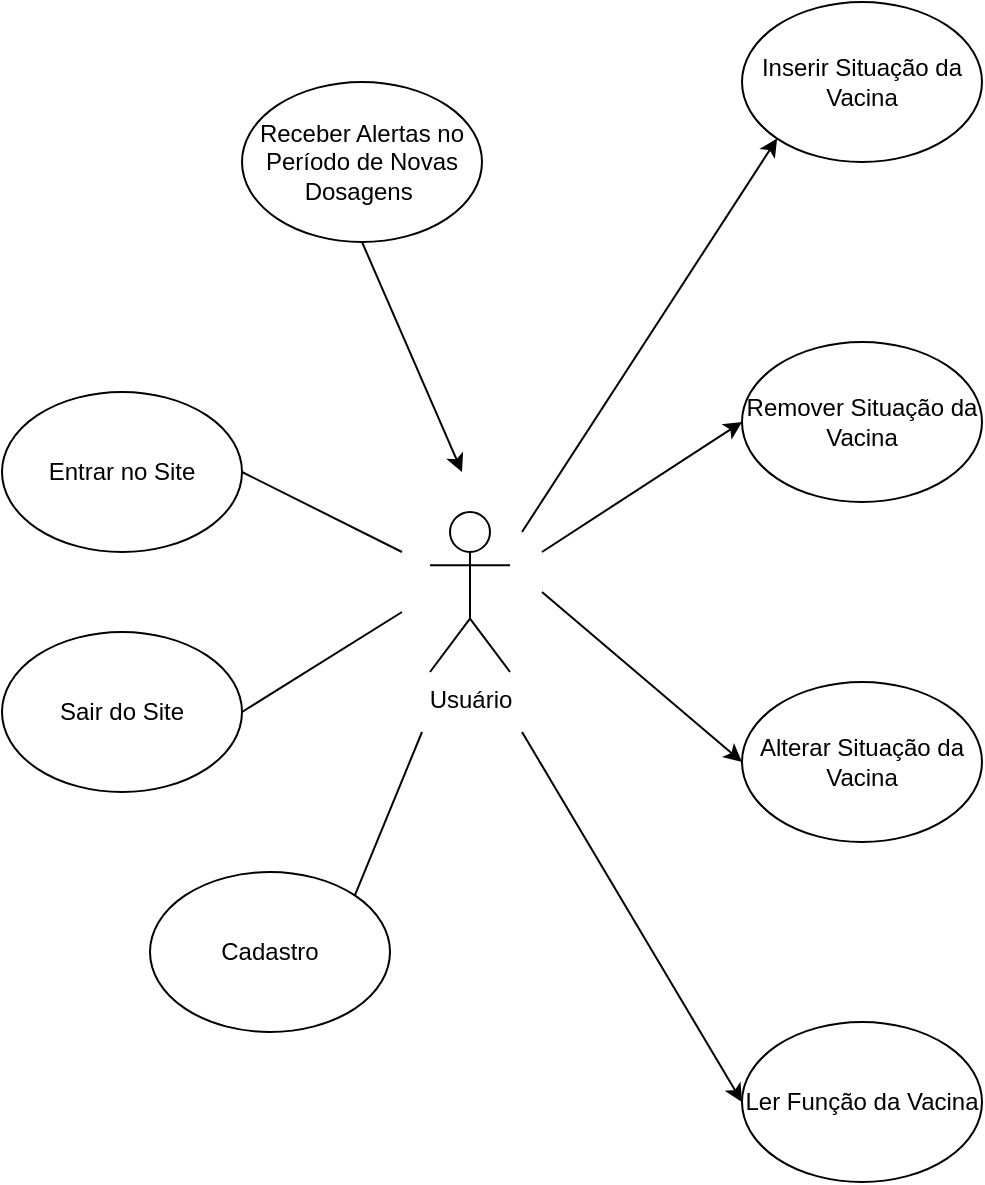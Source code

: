 <mxfile version="14.4.4" type="device"><diagram id="7M4zbxMtwNniutD2nBF8" name="Page-1"><mxGraphModel dx="868" dy="1651" grid="1" gridSize="10" guides="1" tooltips="1" connect="1" arrows="1" fold="1" page="1" pageScale="1" pageWidth="827" pageHeight="1169" math="0" shadow="0"><root><mxCell id="0"/><mxCell id="1" parent="0"/><mxCell id="2nuAkaCC6SWM7B71ieIQ-1" value="Usuário" style="shape=umlActor;verticalLabelPosition=bottom;verticalAlign=top;html=1;outlineConnect=0;" parent="1" vertex="1"><mxGeometry x="374" y="230" width="40" height="80" as="geometry"/></mxCell><mxCell id="2nuAkaCC6SWM7B71ieIQ-8" value="Entrar no Site" style="ellipse;whiteSpace=wrap;html=1;" parent="1" vertex="1"><mxGeometry x="160" y="170" width="120" height="80" as="geometry"/></mxCell><mxCell id="2nuAkaCC6SWM7B71ieIQ-9" value="Sair do Site" style="ellipse;whiteSpace=wrap;html=1;" parent="1" vertex="1"><mxGeometry x="160" y="290" width="120" height="80" as="geometry"/></mxCell><mxCell id="2nuAkaCC6SWM7B71ieIQ-10" value="" style="endArrow=none;html=1;entryX=1;entryY=0.5;entryDx=0;entryDy=0;" parent="1" target="2nuAkaCC6SWM7B71ieIQ-9" edge="1"><mxGeometry width="50" height="50" relative="1" as="geometry"><mxPoint x="360" y="280" as="sourcePoint"/><mxPoint x="440" y="230" as="targetPoint"/></mxGeometry></mxCell><mxCell id="2nuAkaCC6SWM7B71ieIQ-11" value="" style="endArrow=none;html=1;entryX=1;entryY=0.5;entryDx=0;entryDy=0;" parent="1" target="2nuAkaCC6SWM7B71ieIQ-8" edge="1"><mxGeometry width="50" height="50" relative="1" as="geometry"><mxPoint x="360" y="250" as="sourcePoint"/><mxPoint x="440" y="230" as="targetPoint"/></mxGeometry></mxCell><mxCell id="2nuAkaCC6SWM7B71ieIQ-21" value="Inserir Situação da Vacina" style="ellipse;whiteSpace=wrap;html=1;" parent="1" vertex="1"><mxGeometry x="530" y="-25" width="120" height="80" as="geometry"/></mxCell><mxCell id="2nuAkaCC6SWM7B71ieIQ-22" value="Remover Situação da Vacina" style="ellipse;whiteSpace=wrap;html=1;" parent="1" vertex="1"><mxGeometry x="530" y="145" width="120" height="80" as="geometry"/></mxCell><mxCell id="2nuAkaCC6SWM7B71ieIQ-23" value="Alterar Situação da Vacina" style="ellipse;whiteSpace=wrap;html=1;" parent="1" vertex="1"><mxGeometry x="530" y="315" width="120" height="80" as="geometry"/></mxCell><mxCell id="2nuAkaCC6SWM7B71ieIQ-24" value="Ler Função da Vacina" style="ellipse;whiteSpace=wrap;html=1;" parent="1" vertex="1"><mxGeometry x="530" y="485" width="120" height="80" as="geometry"/></mxCell><mxCell id="YwU0-8wRW1Vi0ZZg5mLB-1" value="Cadastro" style="ellipse;whiteSpace=wrap;html=1;" parent="1" vertex="1"><mxGeometry x="234" y="410" width="120" height="80" as="geometry"/></mxCell><mxCell id="YwU0-8wRW1Vi0ZZg5mLB-2" value="" style="endArrow=none;html=1;exitX=1;exitY=0;exitDx=0;exitDy=0;" parent="1" source="YwU0-8wRW1Vi0ZZg5mLB-1" edge="1"><mxGeometry width="50" height="50" relative="1" as="geometry"><mxPoint x="470" y="320" as="sourcePoint"/><mxPoint x="370" y="340" as="targetPoint"/></mxGeometry></mxCell><mxCell id="YwU0-8wRW1Vi0ZZg5mLB-3" value="" style="endArrow=classic;html=1;entryX=0;entryY=1;entryDx=0;entryDy=0;" parent="1" target="2nuAkaCC6SWM7B71ieIQ-21" edge="1"><mxGeometry width="50" height="50" relative="1" as="geometry"><mxPoint x="420" y="240" as="sourcePoint"/><mxPoint x="520" y="250" as="targetPoint"/></mxGeometry></mxCell><mxCell id="YwU0-8wRW1Vi0ZZg5mLB-4" value="" style="endArrow=classic;html=1;entryX=0;entryY=0.5;entryDx=0;entryDy=0;" parent="1" target="2nuAkaCC6SWM7B71ieIQ-22" edge="1"><mxGeometry width="50" height="50" relative="1" as="geometry"><mxPoint x="430" y="250" as="sourcePoint"/><mxPoint x="520" y="250" as="targetPoint"/></mxGeometry></mxCell><mxCell id="YwU0-8wRW1Vi0ZZg5mLB-5" value="" style="endArrow=classic;html=1;entryX=0;entryY=0.5;entryDx=0;entryDy=0;" parent="1" target="2nuAkaCC6SWM7B71ieIQ-23" edge="1"><mxGeometry width="50" height="50" relative="1" as="geometry"><mxPoint x="430" y="270" as="sourcePoint"/><mxPoint x="520" y="250" as="targetPoint"/></mxGeometry></mxCell><mxCell id="YwU0-8wRW1Vi0ZZg5mLB-6" value="" style="endArrow=classic;html=1;entryX=0;entryY=0.5;entryDx=0;entryDy=0;" parent="1" target="2nuAkaCC6SWM7B71ieIQ-24" edge="1"><mxGeometry width="50" height="50" relative="1" as="geometry"><mxPoint x="420" y="340" as="sourcePoint"/><mxPoint x="520" y="250" as="targetPoint"/></mxGeometry></mxCell><mxCell id="YwU0-8wRW1Vi0ZZg5mLB-10" value="Receber Alertas no Período de Novas Dosagens&amp;nbsp;" style="ellipse;whiteSpace=wrap;html=1;" parent="1" vertex="1"><mxGeometry x="280" y="15" width="120" height="80" as="geometry"/></mxCell><mxCell id="YwU0-8wRW1Vi0ZZg5mLB-11" value="" style="endArrow=classic;html=1;exitX=0.5;exitY=1;exitDx=0;exitDy=0;" parent="1" source="YwU0-8wRW1Vi0ZZg5mLB-10" edge="1"><mxGeometry width="50" height="50" relative="1" as="geometry"><mxPoint x="470" y="280" as="sourcePoint"/><mxPoint x="390" y="210" as="targetPoint"/></mxGeometry></mxCell></root></mxGraphModel></diagram></mxfile>
